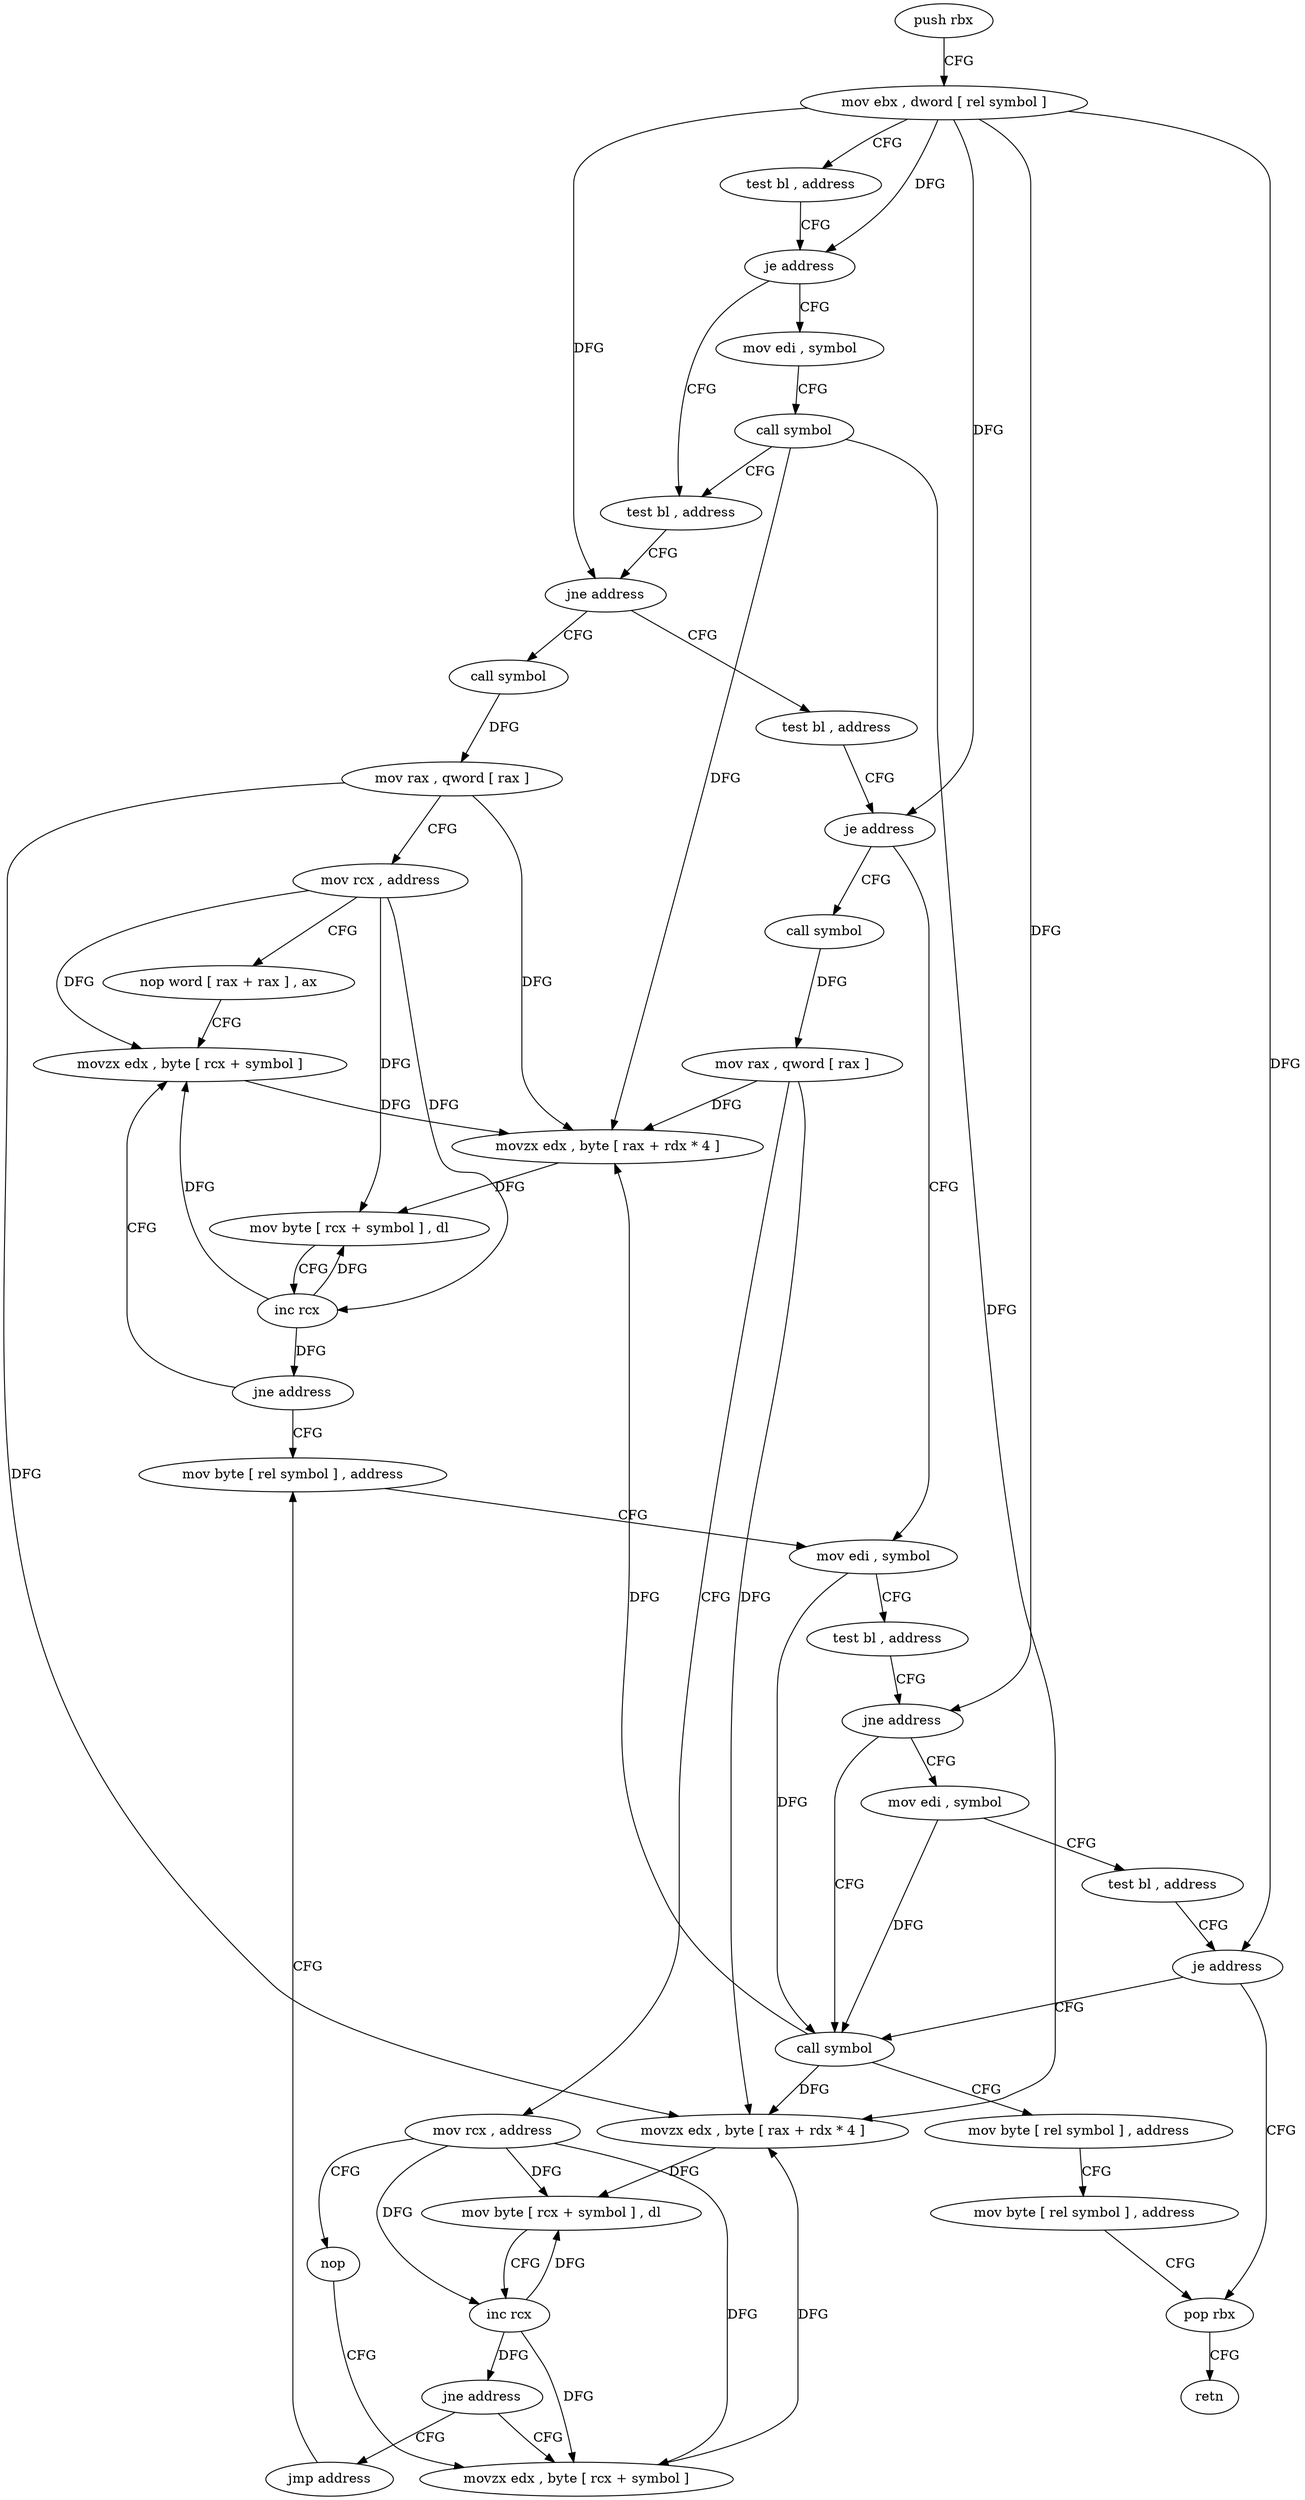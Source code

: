 digraph "func" {
"4206736" [label = "push rbx" ]
"4206737" [label = "mov ebx , dword [ rel symbol ]" ]
"4206743" [label = "test bl , address" ]
"4206746" [label = "je address" ]
"4206758" [label = "test bl , address" ]
"4206748" [label = "mov edi , symbol" ]
"4206761" [label = "jne address" ]
"4206808" [label = "call symbol" ]
"4206763" [label = "test bl , address" ]
"4206753" [label = "call symbol" ]
"4206813" [label = "mov rax , qword [ rax ]" ]
"4206816" [label = "mov rcx , address" ]
"4206823" [label = "nop word [ rax + rax ] , ax" ]
"4206832" [label = "movzx edx , byte [ rcx + symbol ]" ]
"4206766" [label = "je address" ]
"4206861" [label = "mov edi , symbol" ]
"4206768" [label = "call symbol" ]
"4206839" [label = "movzx edx , byte [ rax + rdx * 4 ]" ]
"4206843" [label = "mov byte [ rcx + symbol ] , dl" ]
"4206849" [label = "inc rcx" ]
"4206852" [label = "jne address" ]
"4206854" [label = "mov byte [ rel symbol ] , address" ]
"4206866" [label = "test bl , address" ]
"4206869" [label = "jne address" ]
"4206881" [label = "call symbol" ]
"4206871" [label = "mov edi , symbol" ]
"4206773" [label = "mov rax , qword [ rax ]" ]
"4206776" [label = "mov rcx , address" ]
"4206783" [label = "nop" ]
"4206784" [label = "movzx edx , byte [ rcx + symbol ]" ]
"4206886" [label = "mov byte [ rel symbol ] , address" ]
"4206893" [label = "mov byte [ rel symbol ] , address" ]
"4206900" [label = "pop rbx" ]
"4206876" [label = "test bl , address" ]
"4206879" [label = "je address" ]
"4206791" [label = "movzx edx , byte [ rax + rdx * 4 ]" ]
"4206795" [label = "mov byte [ rcx + symbol ] , dl" ]
"4206801" [label = "inc rcx" ]
"4206804" [label = "jne address" ]
"4206806" [label = "jmp address" ]
"4206901" [label = "retn" ]
"4206736" -> "4206737" [ label = "CFG" ]
"4206737" -> "4206743" [ label = "CFG" ]
"4206737" -> "4206746" [ label = "DFG" ]
"4206737" -> "4206761" [ label = "DFG" ]
"4206737" -> "4206766" [ label = "DFG" ]
"4206737" -> "4206869" [ label = "DFG" ]
"4206737" -> "4206879" [ label = "DFG" ]
"4206743" -> "4206746" [ label = "CFG" ]
"4206746" -> "4206758" [ label = "CFG" ]
"4206746" -> "4206748" [ label = "CFG" ]
"4206758" -> "4206761" [ label = "CFG" ]
"4206748" -> "4206753" [ label = "CFG" ]
"4206761" -> "4206808" [ label = "CFG" ]
"4206761" -> "4206763" [ label = "CFG" ]
"4206808" -> "4206813" [ label = "DFG" ]
"4206763" -> "4206766" [ label = "CFG" ]
"4206753" -> "4206758" [ label = "CFG" ]
"4206753" -> "4206839" [ label = "DFG" ]
"4206753" -> "4206791" [ label = "DFG" ]
"4206813" -> "4206816" [ label = "CFG" ]
"4206813" -> "4206839" [ label = "DFG" ]
"4206813" -> "4206791" [ label = "DFG" ]
"4206816" -> "4206823" [ label = "CFG" ]
"4206816" -> "4206832" [ label = "DFG" ]
"4206816" -> "4206843" [ label = "DFG" ]
"4206816" -> "4206849" [ label = "DFG" ]
"4206823" -> "4206832" [ label = "CFG" ]
"4206832" -> "4206839" [ label = "DFG" ]
"4206766" -> "4206861" [ label = "CFG" ]
"4206766" -> "4206768" [ label = "CFG" ]
"4206861" -> "4206866" [ label = "CFG" ]
"4206861" -> "4206881" [ label = "DFG" ]
"4206768" -> "4206773" [ label = "DFG" ]
"4206839" -> "4206843" [ label = "DFG" ]
"4206843" -> "4206849" [ label = "CFG" ]
"4206849" -> "4206852" [ label = "DFG" ]
"4206849" -> "4206832" [ label = "DFG" ]
"4206849" -> "4206843" [ label = "DFG" ]
"4206852" -> "4206832" [ label = "CFG" ]
"4206852" -> "4206854" [ label = "CFG" ]
"4206854" -> "4206861" [ label = "CFG" ]
"4206866" -> "4206869" [ label = "CFG" ]
"4206869" -> "4206881" [ label = "CFG" ]
"4206869" -> "4206871" [ label = "CFG" ]
"4206881" -> "4206886" [ label = "CFG" ]
"4206881" -> "4206839" [ label = "DFG" ]
"4206881" -> "4206791" [ label = "DFG" ]
"4206871" -> "4206876" [ label = "CFG" ]
"4206871" -> "4206881" [ label = "DFG" ]
"4206773" -> "4206776" [ label = "CFG" ]
"4206773" -> "4206839" [ label = "DFG" ]
"4206773" -> "4206791" [ label = "DFG" ]
"4206776" -> "4206783" [ label = "CFG" ]
"4206776" -> "4206784" [ label = "DFG" ]
"4206776" -> "4206795" [ label = "DFG" ]
"4206776" -> "4206801" [ label = "DFG" ]
"4206783" -> "4206784" [ label = "CFG" ]
"4206784" -> "4206791" [ label = "DFG" ]
"4206886" -> "4206893" [ label = "CFG" ]
"4206893" -> "4206900" [ label = "CFG" ]
"4206900" -> "4206901" [ label = "CFG" ]
"4206876" -> "4206879" [ label = "CFG" ]
"4206879" -> "4206900" [ label = "CFG" ]
"4206879" -> "4206881" [ label = "CFG" ]
"4206791" -> "4206795" [ label = "DFG" ]
"4206795" -> "4206801" [ label = "CFG" ]
"4206801" -> "4206804" [ label = "DFG" ]
"4206801" -> "4206784" [ label = "DFG" ]
"4206801" -> "4206795" [ label = "DFG" ]
"4206804" -> "4206784" [ label = "CFG" ]
"4206804" -> "4206806" [ label = "CFG" ]
"4206806" -> "4206854" [ label = "CFG" ]
}
